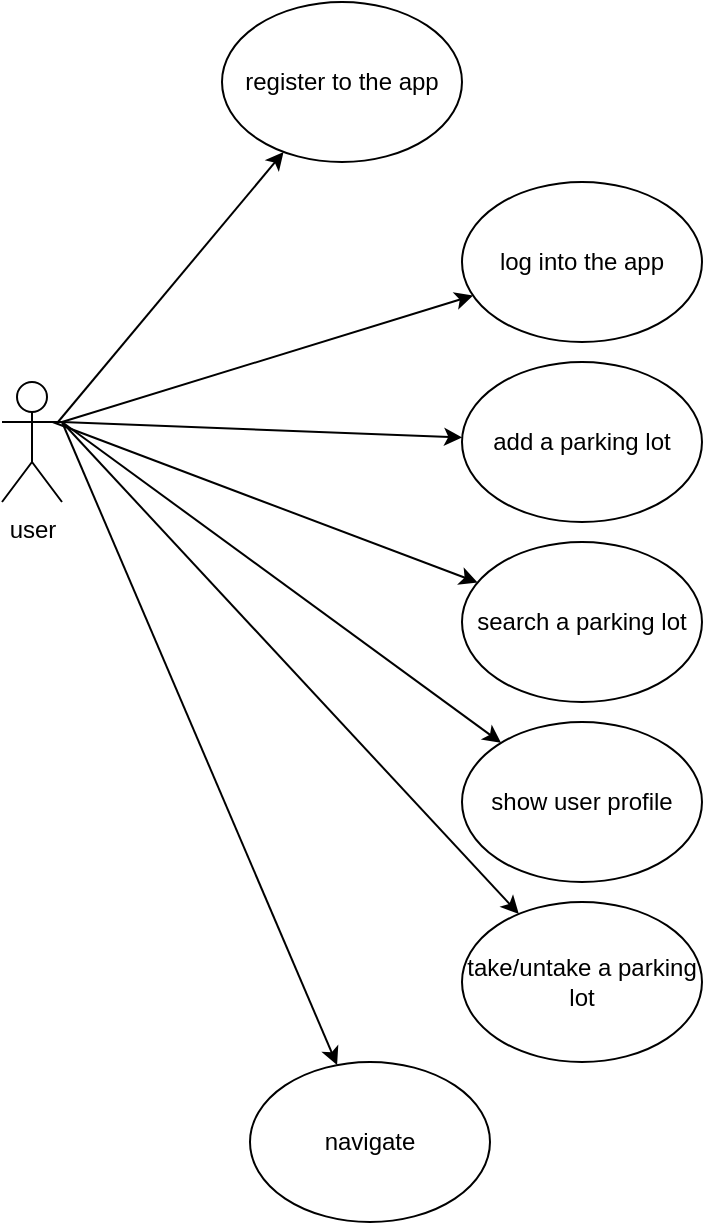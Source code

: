 <mxfile version="16.6.1" type="github">
  <diagram id="liSEjxqy84cglfKoncgj" name="Page-1">
    <mxGraphModel dx="782" dy="475" grid="1" gridSize="10" guides="1" tooltips="1" connect="1" arrows="1" fold="1" page="1" pageScale="1" pageWidth="827" pageHeight="1169" math="0" shadow="0">
      <root>
        <mxCell id="0" />
        <mxCell id="1" parent="0" />
        <mxCell id="NGjh3SqwoSkaQ0s4rKio-1" value="user" style="shape=umlActor;verticalLabelPosition=bottom;verticalAlign=top;html=1;outlineConnect=0;" parent="1" vertex="1">
          <mxGeometry x="170" y="190" width="30" height="60" as="geometry" />
        </mxCell>
        <mxCell id="NGjh3SqwoSkaQ0s4rKio-2" value="add a parking lot" style="ellipse;whiteSpace=wrap;html=1;" parent="1" vertex="1">
          <mxGeometry x="400" y="180" width="120" height="80" as="geometry" />
        </mxCell>
        <mxCell id="NGjh3SqwoSkaQ0s4rKio-3" value="" style="endArrow=classic;html=1;rounded=0;" parent="1" target="NGjh3SqwoSkaQ0s4rKio-2" edge="1">
          <mxGeometry width="50" height="50" relative="1" as="geometry">
            <mxPoint x="200" y="210" as="sourcePoint" />
            <mxPoint x="250" y="160" as="targetPoint" />
          </mxGeometry>
        </mxCell>
        <mxCell id="NGjh3SqwoSkaQ0s4rKio-4" value="search a parking lot" style="ellipse;whiteSpace=wrap;html=1;" parent="1" vertex="1">
          <mxGeometry x="400" y="270" width="120" height="80" as="geometry" />
        </mxCell>
        <mxCell id="NGjh3SqwoSkaQ0s4rKio-5" value="" style="endArrow=classic;html=1;rounded=0;" parent="1" target="NGjh3SqwoSkaQ0s4rKio-4" edge="1">
          <mxGeometry width="50" height="50" relative="1" as="geometry">
            <mxPoint x="195.32" y="210" as="sourcePoint" />
            <mxPoint x="400.0" y="101.68" as="targetPoint" />
          </mxGeometry>
        </mxCell>
        <mxCell id="NGjh3SqwoSkaQ0s4rKio-6" value="show user profile" style="ellipse;whiteSpace=wrap;html=1;" parent="1" vertex="1">
          <mxGeometry x="400" y="360" width="120" height="80" as="geometry" />
        </mxCell>
        <mxCell id="NGjh3SqwoSkaQ0s4rKio-7" value="" style="endArrow=classic;html=1;rounded=0;" parent="1" target="NGjh3SqwoSkaQ0s4rKio-6" edge="1">
          <mxGeometry width="50" height="50" relative="1" as="geometry">
            <mxPoint x="200" y="210" as="sourcePoint" />
            <mxPoint x="400.0" y="191.68" as="targetPoint" />
          </mxGeometry>
        </mxCell>
        <mxCell id="NGjh3SqwoSkaQ0s4rKio-8" value="log into the app" style="ellipse;whiteSpace=wrap;html=1;" parent="1" vertex="1">
          <mxGeometry x="400" y="90" width="120" height="80" as="geometry" />
        </mxCell>
        <mxCell id="NGjh3SqwoSkaQ0s4rKio-9" value="" style="endArrow=classic;html=1;rounded=0;" parent="1" target="NGjh3SqwoSkaQ0s4rKio-8" edge="1">
          <mxGeometry width="50" height="50" relative="1" as="geometry">
            <mxPoint x="200" y="210" as="sourcePoint" />
            <mxPoint x="412.351" y="298.914" as="targetPoint" />
          </mxGeometry>
        </mxCell>
        <mxCell id="NGjh3SqwoSkaQ0s4rKio-11" value="register to the app" style="ellipse;whiteSpace=wrap;html=1;" parent="1" vertex="1">
          <mxGeometry x="280" width="120" height="80" as="geometry" />
        </mxCell>
        <mxCell id="NGjh3SqwoSkaQ0s4rKio-12" value="" style="endArrow=classic;html=1;rounded=0;" parent="1" target="NGjh3SqwoSkaQ0s4rKio-11" edge="1">
          <mxGeometry width="50" height="50" relative="1" as="geometry">
            <mxPoint x="198" y="210" as="sourcePoint" />
            <mxPoint x="400.001" y="348.914" as="targetPoint" />
          </mxGeometry>
        </mxCell>
        <mxCell id="NGjh3SqwoSkaQ0s4rKio-13" value="take/untake a parking lot" style="ellipse;whiteSpace=wrap;html=1;" parent="1" vertex="1">
          <mxGeometry x="400" y="450" width="120" height="80" as="geometry" />
        </mxCell>
        <mxCell id="NGjh3SqwoSkaQ0s4rKio-14" value="" style="endArrow=classic;html=1;rounded=0;" parent="1" target="NGjh3SqwoSkaQ0s4rKio-13" edge="1">
          <mxGeometry width="50" height="50" relative="1" as="geometry">
            <mxPoint x="200" y="210" as="sourcePoint" />
            <mxPoint x="389.562" y="460.449" as="targetPoint" />
          </mxGeometry>
        </mxCell>
        <mxCell id="hUXuqfqC5iMyesU_Bit3-3" value="navigate" style="ellipse;whiteSpace=wrap;html=1;" vertex="1" parent="1">
          <mxGeometry x="294" y="530" width="120" height="80" as="geometry" />
        </mxCell>
        <mxCell id="hUXuqfqC5iMyesU_Bit3-4" value="" style="endArrow=classic;html=1;rounded=0;" edge="1" parent="1" target="hUXuqfqC5iMyesU_Bit3-3">
          <mxGeometry width="50" height="50" relative="1" as="geometry">
            <mxPoint x="200" y="210" as="sourcePoint" />
            <mxPoint x="280" y="350" as="targetPoint" />
          </mxGeometry>
        </mxCell>
      </root>
    </mxGraphModel>
  </diagram>
</mxfile>
